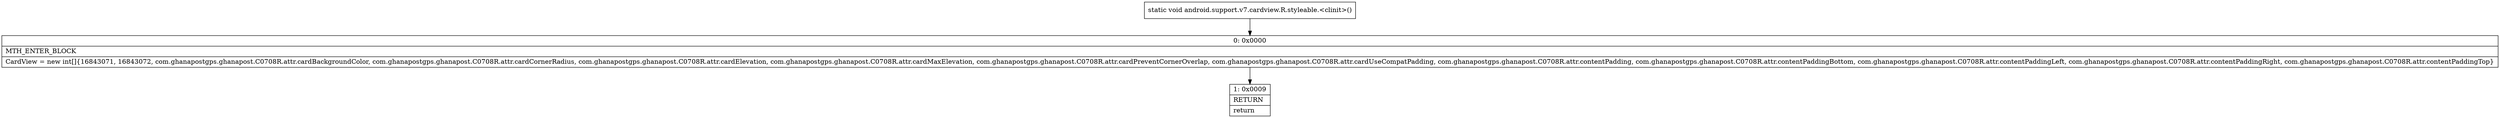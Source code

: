 digraph "CFG forandroid.support.v7.cardview.R.styleable.\<clinit\>()V" {
Node_0 [shape=record,label="{0\:\ 0x0000|MTH_ENTER_BLOCK\l|CardView = new int[]\{16843071, 16843072, com.ghanapostgps.ghanapost.C0708R.attr.cardBackgroundColor, com.ghanapostgps.ghanapost.C0708R.attr.cardCornerRadius, com.ghanapostgps.ghanapost.C0708R.attr.cardElevation, com.ghanapostgps.ghanapost.C0708R.attr.cardMaxElevation, com.ghanapostgps.ghanapost.C0708R.attr.cardPreventCornerOverlap, com.ghanapostgps.ghanapost.C0708R.attr.cardUseCompatPadding, com.ghanapostgps.ghanapost.C0708R.attr.contentPadding, com.ghanapostgps.ghanapost.C0708R.attr.contentPaddingBottom, com.ghanapostgps.ghanapost.C0708R.attr.contentPaddingLeft, com.ghanapostgps.ghanapost.C0708R.attr.contentPaddingRight, com.ghanapostgps.ghanapost.C0708R.attr.contentPaddingTop\}\l}"];
Node_1 [shape=record,label="{1\:\ 0x0009|RETURN\l|return\l}"];
MethodNode[shape=record,label="{static void android.support.v7.cardview.R.styleable.\<clinit\>() }"];
MethodNode -> Node_0;
Node_0 -> Node_1;
}

